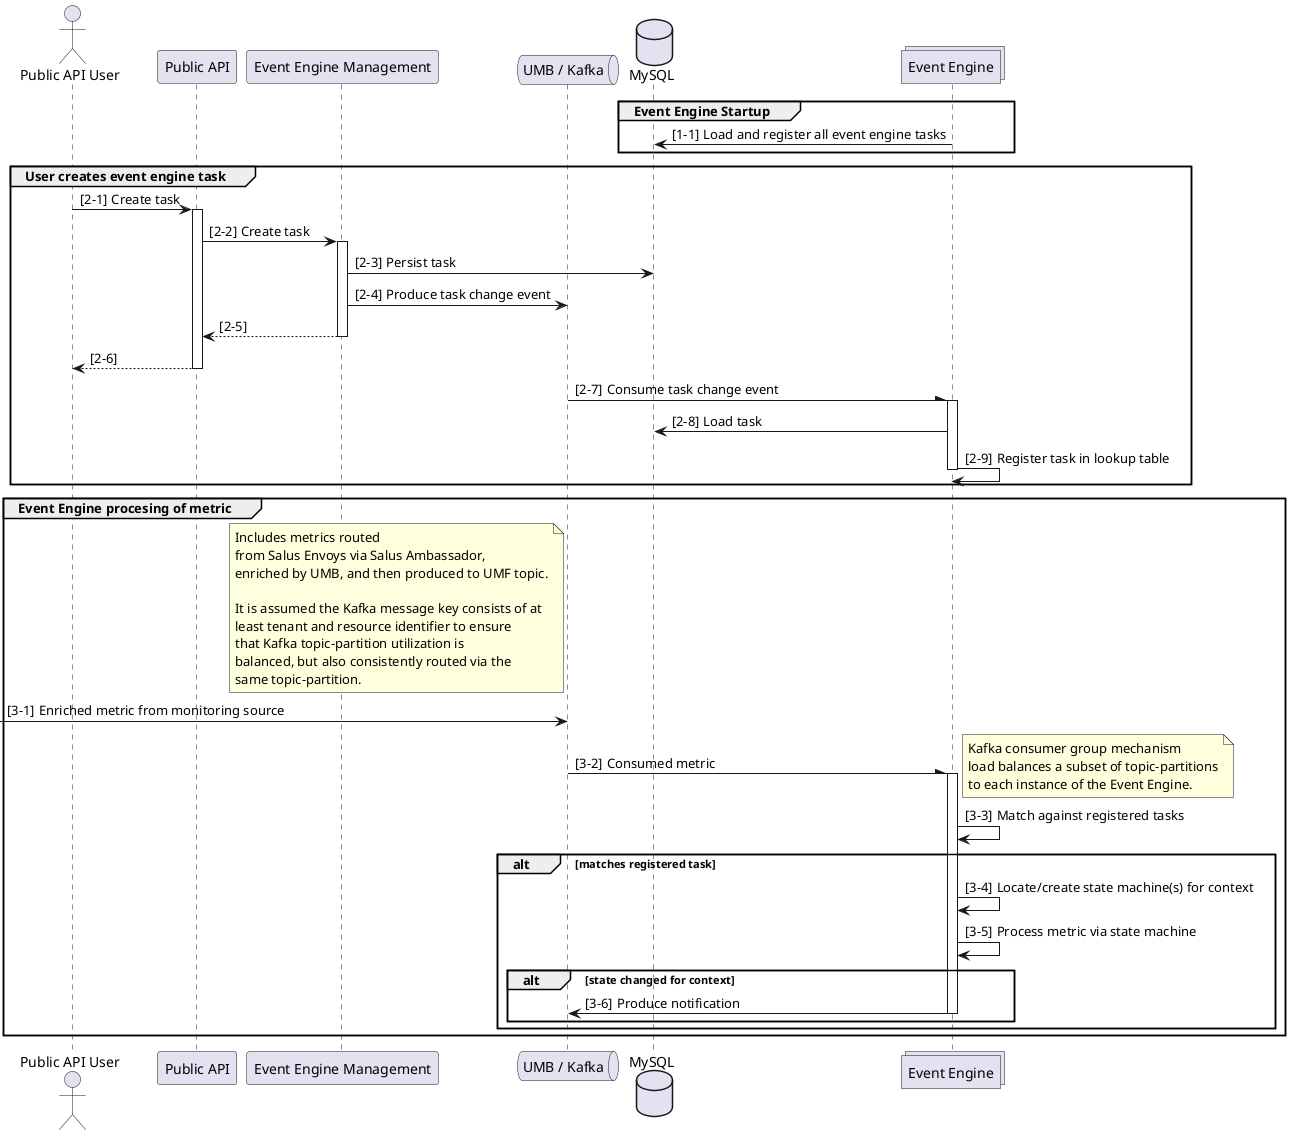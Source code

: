 @startuml
'https://plantuml.com/sequence-diagram

actor "Public API User" as user
participant "Public API" as api
participant "Event Engine Management" as eem
queue "UMB / Kafka" as umb
database "MySQL" as db
collections "Event Engine" as ee

autonumber "[1-0]"
group Event Engine Startup
  ee -> db : Load and register all event engine tasks
end

autonumber "[2-0]"
group User creates event engine task
  user -> api ++ : Create task
  api -> eem ++ : Create task
  eem -> db : Persist task
  eem -> umb : Produce task change event
  return
  return
  umb -\ ee : Consume task change event
  activate ee
  ee -> db : Load task
  ee -> ee : Register task in lookup table
  deactivate ee
end

autonumber "[3-0]"
group Event Engine procesing of metric
  note left of umb
    Includes metrics routed
    from Salus Envoys via Salus Ambassador,
    enriched by UMB, and then produced to UMF topic.

    It is assumed the Kafka message key consists of at
    least tenant and resource identifier to ensure
    that Kafka topic-partition utilization is
    balanced, but also consistently routed via the
    same topic-partition.
  end note

  [-> umb : Enriched metric from monitoring source

  umb -\ ee : Consumed metric
  note right
    Kafka consumer group mechanism
    load balances a subset of topic-partitions
    to each instance of the Event Engine.
  end note
activate ee
  ee -> ee : Match against registered tasks
  alt matches registered task
    ee -> ee : Locate/create state machine(s) for context
    ee -> ee : Process metric via state machine
    alt state changed for context
      ee -> umb : Produce notification
deactivate ee
    end
  end

end

@enduml